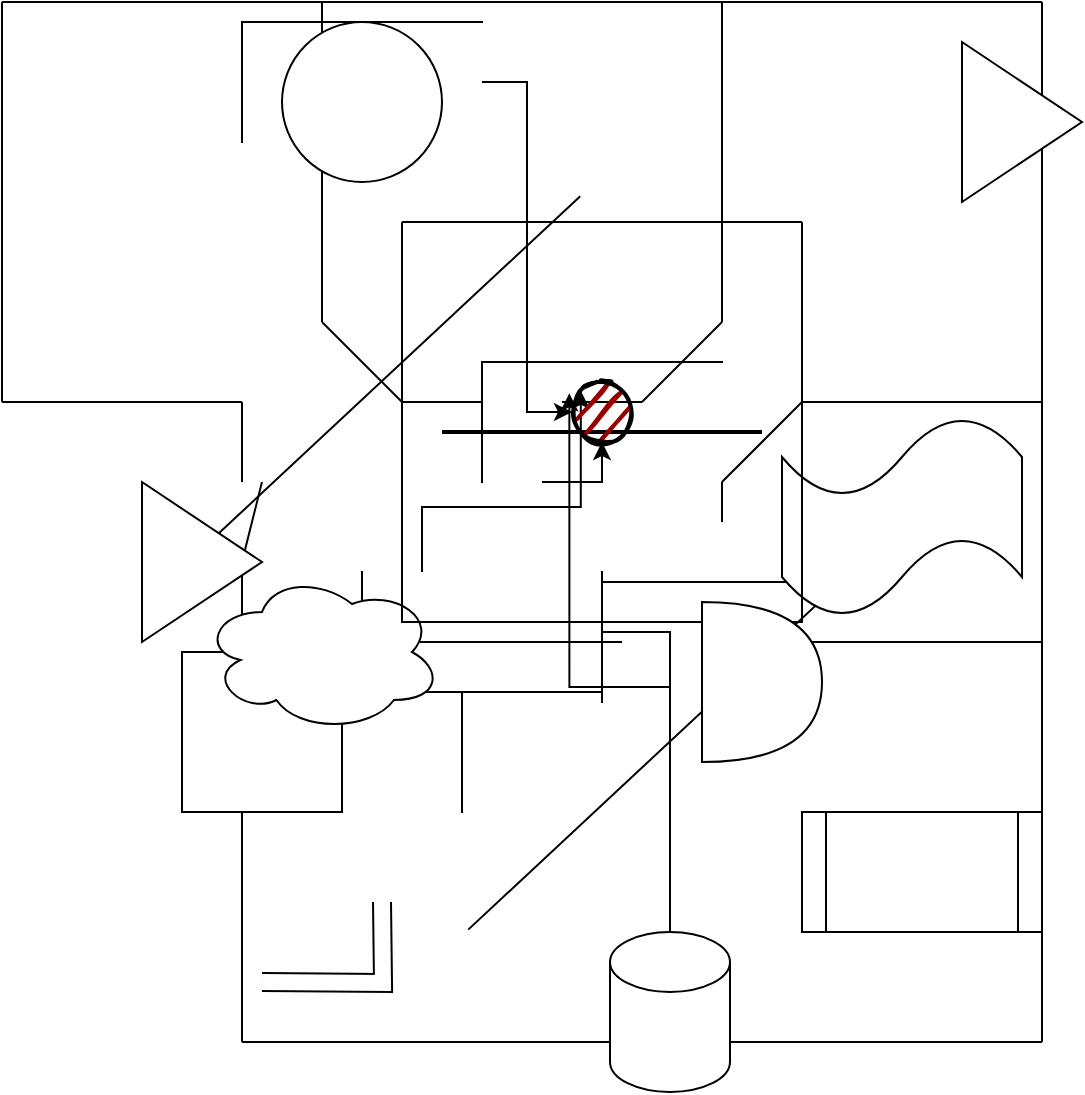 <mxfile version="15.8.7" type="device"><diagram id="kOdyixeMbo6z44ynyokb" name="Seite-1"><mxGraphModel dx="1422" dy="985" grid="1" gridSize="10" guides="1" tooltips="1" connect="1" arrows="1" fold="1" page="1" pageScale="1" pageWidth="827" pageHeight="1169" math="0" shadow="0"><root><mxCell id="0"/><mxCell id="1" style="locked=1;" parent="0"/><mxCell id="-gcwvhRWwPUB8B3riKSq-1" value="" style="endArrow=none;html=1;rounded=0;" parent="1" edge="1"><mxGeometry width="50" height="50" relative="1" as="geometry"><mxPoint x="80" y="240" as="sourcePoint"/><mxPoint x="600" y="240" as="targetPoint"/></mxGeometry></mxCell><mxCell id="-gcwvhRWwPUB8B3riKSq-3" value="" style="endArrow=none;html=1;rounded=0;" parent="1" edge="1"><mxGeometry width="50" height="50" relative="1" as="geometry"><mxPoint x="600" y="760" as="sourcePoint"/><mxPoint x="600" y="240" as="targetPoint"/></mxGeometry></mxCell><mxCell id="-gcwvhRWwPUB8B3riKSq-4" value="" style="endArrow=none;html=1;rounded=0;" parent="1" edge="1"><mxGeometry width="50" height="50" relative="1" as="geometry"><mxPoint x="480" y="440" as="sourcePoint"/><mxPoint x="600" y="440" as="targetPoint"/></mxGeometry></mxCell><mxCell id="-gcwvhRWwPUB8B3riKSq-5" value="" style="endArrow=none;html=1;rounded=0;" parent="1" edge="1"><mxGeometry width="50" height="50" relative="1" as="geometry"><mxPoint x="440" y="480" as="sourcePoint"/><mxPoint x="480" y="440" as="targetPoint"/></mxGeometry></mxCell><mxCell id="-gcwvhRWwPUB8B3riKSq-7" value="" style="endArrow=none;html=1;rounded=0;" parent="1" edge="1"><mxGeometry width="50" height="50" relative="1" as="geometry"><mxPoint x="600" y="760" as="sourcePoint"/><mxPoint x="200" y="760" as="targetPoint"/></mxGeometry></mxCell><mxCell id="-gcwvhRWwPUB8B3riKSq-8" value="" style="endArrow=none;html=1;rounded=0;" parent="1" edge="1"><mxGeometry width="50" height="50" relative="1" as="geometry"><mxPoint x="200" y="760" as="sourcePoint"/><mxPoint x="200" y="560" as="targetPoint"/></mxGeometry></mxCell><mxCell id="-gcwvhRWwPUB8B3riKSq-9" value="" style="endArrow=none;html=1;rounded=0;" parent="1" edge="1"><mxGeometry width="50" height="50" relative="1" as="geometry"><mxPoint x="430" y="560" as="sourcePoint"/><mxPoint x="600" y="560" as="targetPoint"/></mxGeometry></mxCell><mxCell id="-gcwvhRWwPUB8B3riKSq-11" value="" style="endArrow=none;html=1;rounded=0;" parent="1" edge="1"><mxGeometry width="50" height="50" relative="1" as="geometry"><mxPoint x="360" y="440" as="sourcePoint"/><mxPoint x="400" y="440" as="targetPoint"/></mxGeometry></mxCell><mxCell id="-gcwvhRWwPUB8B3riKSq-13" value="" style="endArrow=none;html=1;rounded=0;" parent="1" edge="1"><mxGeometry width="50" height="50" relative="1" as="geometry"><mxPoint x="440" y="400" as="sourcePoint"/><mxPoint x="400" y="440" as="targetPoint"/></mxGeometry></mxCell><mxCell id="-gcwvhRWwPUB8B3riKSq-14" value="" style="endArrow=none;html=1;rounded=0;" parent="1" edge="1"><mxGeometry width="50" height="50" relative="1" as="geometry"><mxPoint x="440" y="240" as="sourcePoint"/><mxPoint x="440" y="400" as="targetPoint"/></mxGeometry></mxCell><mxCell id="-gcwvhRWwPUB8B3riKSq-15" value="" style="endArrow=none;html=1;rounded=0;" parent="1" edge="1"><mxGeometry width="50" height="50" relative="1" as="geometry"><mxPoint x="280" y="440" as="sourcePoint"/><mxPoint x="320" y="440" as="targetPoint"/></mxGeometry></mxCell><mxCell id="-gcwvhRWwPUB8B3riKSq-16" value="" style="endArrow=none;html=1;rounded=0;" parent="1" edge="1"><mxGeometry width="50" height="50" relative="1" as="geometry"><mxPoint x="240" y="400" as="sourcePoint"/><mxPoint x="280" y="440" as="targetPoint"/></mxGeometry></mxCell><mxCell id="-gcwvhRWwPUB8B3riKSq-17" value="" style="endArrow=none;html=1;rounded=0;" parent="1" edge="1"><mxGeometry width="50" height="50" relative="1" as="geometry"><mxPoint x="240" y="240" as="sourcePoint"/><mxPoint x="240" y="400" as="targetPoint"/></mxGeometry></mxCell><mxCell id="-gcwvhRWwPUB8B3riKSq-19" value="" style="endArrow=none;html=1;rounded=0;" parent="1" edge="1"><mxGeometry width="50" height="50" relative="1" as="geometry"><mxPoint x="440" y="500" as="sourcePoint"/><mxPoint x="440" y="480" as="targetPoint"/></mxGeometry></mxCell><mxCell id="-gcwvhRWwPUB8B3riKSq-22" value="" style="endArrow=none;html=1;rounded=0;" parent="1" edge="1"><mxGeometry width="50" height="50" relative="1" as="geometry"><mxPoint x="440" y="560" as="sourcePoint"/><mxPoint x="440" y="540" as="targetPoint"/></mxGeometry></mxCell><mxCell id="-gcwvhRWwPUB8B3riKSq-23" value="" style="endArrow=none;html=1;rounded=0;" parent="1" edge="1"><mxGeometry width="50" height="50" relative="1" as="geometry"><mxPoint x="200" y="560" as="sourcePoint"/><mxPoint x="390" y="560" as="targetPoint"/></mxGeometry></mxCell><mxCell id="-gcwvhRWwPUB8B3riKSq-24" value="" style="endArrow=none;html=1;rounded=0;" parent="1" edge="1"><mxGeometry width="50" height="50" relative="1" as="geometry"><mxPoint x="80" y="440" as="sourcePoint"/><mxPoint x="80" y="240" as="targetPoint"/></mxGeometry></mxCell><mxCell id="-gcwvhRWwPUB8B3riKSq-25" value="" style="endArrow=none;html=1;rounded=0;" parent="1" edge="1"><mxGeometry width="50" height="50" relative="1" as="geometry"><mxPoint x="80" y="440" as="sourcePoint"/><mxPoint x="200" y="440" as="targetPoint"/></mxGeometry></mxCell><mxCell id="-gcwvhRWwPUB8B3riKSq-26" value="" style="endArrow=none;html=1;rounded=0;" parent="1" edge="1"><mxGeometry width="50" height="50" relative="1" as="geometry"><mxPoint x="200" y="480" as="sourcePoint"/><mxPoint x="200" y="440" as="targetPoint"/></mxGeometry></mxCell><mxCell id="-gcwvhRWwPUB8B3riKSq-27" value="" style="endArrow=none;html=1;rounded=0;" parent="1" edge="1"><mxGeometry width="50" height="50" relative="1" as="geometry"><mxPoint x="200" y="560" as="sourcePoint"/><mxPoint x="200" y="520" as="targetPoint"/></mxGeometry></mxCell><mxCell id="-gcwvhRWwPUB8B3riKSq-28" value="" style="endArrow=none;html=1;rounded=0;" parent="1" edge="1"><mxGeometry width="50" height="50" relative="1" as="geometry"><mxPoint x="200" y="520" as="sourcePoint"/><mxPoint x="210" y="480" as="targetPoint"/></mxGeometry></mxCell><mxCell id="-gcwvhRWwPUB8B3riKSq-32" value="Unbenannte Ebene" parent="0"/><mxCell id="-gcwvhRWwPUB8B3riKSq-33" value="" style="line;strokeWidth=2;html=1;" parent="-gcwvhRWwPUB8B3riKSq-32" vertex="1"><mxGeometry x="300" y="450" width="160" height="10" as="geometry"/></mxCell><mxCell id="-gcwvhRWwPUB8B3riKSq-34" value="" style="shape=partialRectangle;whiteSpace=wrap;html=1;bottom=0;right=0;fillColor=none;" parent="-gcwvhRWwPUB8B3riKSq-32" vertex="1"><mxGeometry x="320" y="420" width="120" height="60" as="geometry"/></mxCell><mxCell id="-gcwvhRWwPUB8B3riKSq-65" style="edgeStyle=orthogonalEdgeStyle;rounded=0;orthogonalLoop=1;jettySize=auto;html=1;exitX=1;exitY=0.5;exitDx=0;exitDy=0;entryX=0;entryY=0.5;entryDx=0;entryDy=0;" parent="-gcwvhRWwPUB8B3riKSq-32" source="-gcwvhRWwPUB8B3riKSq-35" target="-gcwvhRWwPUB8B3riKSq-64" edge="1"><mxGeometry relative="1" as="geometry"><mxPoint x="330" y="300" as="targetPoint"/></mxGeometry></mxCell><mxCell id="-gcwvhRWwPUB8B3riKSq-35" value="" style="shape=partialRectangle;whiteSpace=wrap;html=1;bottom=0;right=0;fillColor=none;" parent="-gcwvhRWwPUB8B3riKSq-32" vertex="1"><mxGeometry x="200" y="250" width="120" height="60" as="geometry"/></mxCell><mxCell id="-gcwvhRWwPUB8B3riKSq-36" value="" style="shape=filledEdge;rounded=0;fixDash=1;endArrow=none;strokeWidth=10;fillColor=#ffffff;edgeStyle=orthogonalEdgeStyle;" parent="-gcwvhRWwPUB8B3riKSq-32" edge="1"><mxGeometry width="60" height="40" relative="1" as="geometry"><mxPoint x="210" y="730" as="sourcePoint"/><mxPoint x="270" y="690" as="targetPoint"/></mxGeometry></mxCell><mxCell id="-gcwvhRWwPUB8B3riKSq-37" value="" style="edgeStyle=segmentEdgeStyle;endArrow=classic;html=1;rounded=0;" parent="-gcwvhRWwPUB8B3riKSq-32" target="-gcwvhRWwPUB8B3riKSq-64" edge="1"><mxGeometry width="50" height="50" relative="1" as="geometry"><mxPoint x="350" y="480" as="sourcePoint"/><mxPoint x="400" y="320" as="targetPoint"/></mxGeometry></mxCell><mxCell id="-gcwvhRWwPUB8B3riKSq-38" value="" style="shape=partialRectangle;whiteSpace=wrap;html=1;left=0;right=0;fillColor=none;rotation=-43;" parent="-gcwvhRWwPUB8B3riKSq-32" vertex="1"><mxGeometry x="196.1" y="405.48" width="290" height="230" as="geometry"/></mxCell><mxCell id="-gcwvhRWwPUB8B3riKSq-39" value="" style="shape=partialRectangle;whiteSpace=wrap;html=1;bottom=0;top=0;fillColor=none;" parent="-gcwvhRWwPUB8B3riKSq-32" vertex="1"><mxGeometry x="190" y="585" width="120" height="60" as="geometry"/></mxCell><mxCell id="-gcwvhRWwPUB8B3riKSq-40" value="" style="shape=partialRectangle;whiteSpace=wrap;html=1;bottom=0;right=0;fillColor=none;" parent="-gcwvhRWwPUB8B3riKSq-32" vertex="1"><mxGeometry x="380" y="530" width="120" height="60" as="geometry"/></mxCell><mxCell id="-gcwvhRWwPUB8B3riKSq-43" style="edgeStyle=orthogonalEdgeStyle;rounded=0;orthogonalLoop=1;jettySize=auto;html=1;exitX=0.25;exitY=0;exitDx=0;exitDy=0;entryX=0;entryY=0;entryDx=0;entryDy=0;" parent="-gcwvhRWwPUB8B3riKSq-32" source="-gcwvhRWwPUB8B3riKSq-41" target="-gcwvhRWwPUB8B3riKSq-64" edge="1"><mxGeometry relative="1" as="geometry"><mxPoint x="90" y="340" as="targetPoint"/></mxGeometry></mxCell><mxCell id="-gcwvhRWwPUB8B3riKSq-44" style="edgeStyle=orthogonalEdgeStyle;rounded=0;orthogonalLoop=1;jettySize=auto;html=1;startArrow=none;entryX=-0.044;entryY=0.189;entryDx=0;entryDy=0;entryPerimeter=0;" parent="-gcwvhRWwPUB8B3riKSq-32" source="-gcwvhRWwPUB8B3riKSq-51" target="-gcwvhRWwPUB8B3riKSq-64" edge="1"><mxGeometry relative="1" as="geometry"><mxPoint x="250" y="650" as="targetPoint"/></mxGeometry></mxCell><mxCell id="-gcwvhRWwPUB8B3riKSq-41" value="" style="shape=partialRectangle;whiteSpace=wrap;html=1;bottom=1;right=1;left=1;top=0;fillColor=none;routingCenterX=-0.5;" parent="-gcwvhRWwPUB8B3riKSq-32" vertex="1"><mxGeometry x="260" y="525" width="120" height="60" as="geometry"/></mxCell><mxCell id="-gcwvhRWwPUB8B3riKSq-42" value="" style="edgeStyle=elbowEdgeStyle;elbow=horizontal;endArrow=classic;html=1;rounded=0;" parent="-gcwvhRWwPUB8B3riKSq-32" target="-gcwvhRWwPUB8B3riKSq-38" edge="1"><mxGeometry width="50" height="50" relative="1" as="geometry"><mxPoint x="270" y="560" as="sourcePoint"/><mxPoint x="320" y="510" as="targetPoint"/></mxGeometry></mxCell><mxCell id="-gcwvhRWwPUB8B3riKSq-45" value="" style="triangle;whiteSpace=wrap;html=1;" parent="-gcwvhRWwPUB8B3riKSq-32" vertex="1"><mxGeometry x="150" y="480" width="60" height="80" as="geometry"/></mxCell><mxCell id="-gcwvhRWwPUB8B3riKSq-46" value="" style="shape=tape;whiteSpace=wrap;html=1;" parent="-gcwvhRWwPUB8B3riKSq-32" vertex="1"><mxGeometry x="470" y="447.5" width="120" height="100" as="geometry"/></mxCell><mxCell id="-gcwvhRWwPUB8B3riKSq-47" value="" style="shape=process;whiteSpace=wrap;html=1;backgroundOutline=1;" parent="-gcwvhRWwPUB8B3riKSq-32" vertex="1"><mxGeometry x="480" y="645" width="120" height="60" as="geometry"/></mxCell><mxCell id="-gcwvhRWwPUB8B3riKSq-48" value="" style="whiteSpace=wrap;html=1;aspect=fixed;" parent="-gcwvhRWwPUB8B3riKSq-32" vertex="1"><mxGeometry x="170" y="565" width="80" height="80" as="geometry"/></mxCell><mxCell id="-gcwvhRWwPUB8B3riKSq-49" value="" style="ellipse;whiteSpace=wrap;html=1;aspect=fixed;" parent="-gcwvhRWwPUB8B3riKSq-32" vertex="1"><mxGeometry x="220" y="250" width="80" height="80" as="geometry"/></mxCell><mxCell id="-gcwvhRWwPUB8B3riKSq-50" value="" style="triangle;whiteSpace=wrap;html=1;" parent="-gcwvhRWwPUB8B3riKSq-32" vertex="1"><mxGeometry x="560" y="260" width="60" height="80" as="geometry"/></mxCell><mxCell id="-gcwvhRWwPUB8B3riKSq-53" value="" style="ellipse;shape=cloud;whiteSpace=wrap;html=1;" parent="-gcwvhRWwPUB8B3riKSq-32" vertex="1"><mxGeometry x="180" y="525" width="120" height="80" as="geometry"/></mxCell><mxCell id="-gcwvhRWwPUB8B3riKSq-54" value="" style="swimlane;startSize=0;" parent="-gcwvhRWwPUB8B3riKSq-32" vertex="1"><mxGeometry x="280" y="350" width="200" height="200" as="geometry"/></mxCell><mxCell id="-gcwvhRWwPUB8B3riKSq-55" value="" style="swimlane;startSize=0;" parent="-gcwvhRWwPUB8B3riKSq-32" vertex="1"><mxGeometry x="280" y="350" width="200" height="200" as="geometry"/></mxCell><mxCell id="-gcwvhRWwPUB8B3riKSq-64" value="" style="ellipse;whiteSpace=wrap;html=1;strokeWidth=2;fillWeight=2;hachureGap=8;fillColor=#990000;fillStyle=dots;sketch=1;" parent="-gcwvhRWwPUB8B3riKSq-55" vertex="1"><mxGeometry x="85" y="80" width="30" height="30" as="geometry"/></mxCell><mxCell id="-gcwvhRWwPUB8B3riKSq-56" value="" style="shape=or;whiteSpace=wrap;html=1;" parent="-gcwvhRWwPUB8B3riKSq-32" vertex="1"><mxGeometry x="430" y="540" width="60" height="80" as="geometry"/></mxCell><mxCell id="-gcwvhRWwPUB8B3riKSq-51" value="" style="shape=cylinder3;whiteSpace=wrap;html=1;boundedLbl=1;backgroundOutline=1;size=15;" parent="-gcwvhRWwPUB8B3riKSq-32" vertex="1"><mxGeometry x="384" y="705" width="60" height="80" as="geometry"/></mxCell><mxCell id="-gcwvhRWwPUB8B3riKSq-63" value="" style="edgeStyle=orthogonalEdgeStyle;rounded=0;orthogonalLoop=1;jettySize=auto;html=1;endArrow=none;" parent="-gcwvhRWwPUB8B3riKSq-32" source="-gcwvhRWwPUB8B3riKSq-41" target="-gcwvhRWwPUB8B3riKSq-51" edge="1"><mxGeometry relative="1" as="geometry"><mxPoint x="250" y="650" as="targetPoint"/><mxPoint x="260" y="555" as="sourcePoint"/></mxGeometry></mxCell></root></mxGraphModel></diagram></mxfile>